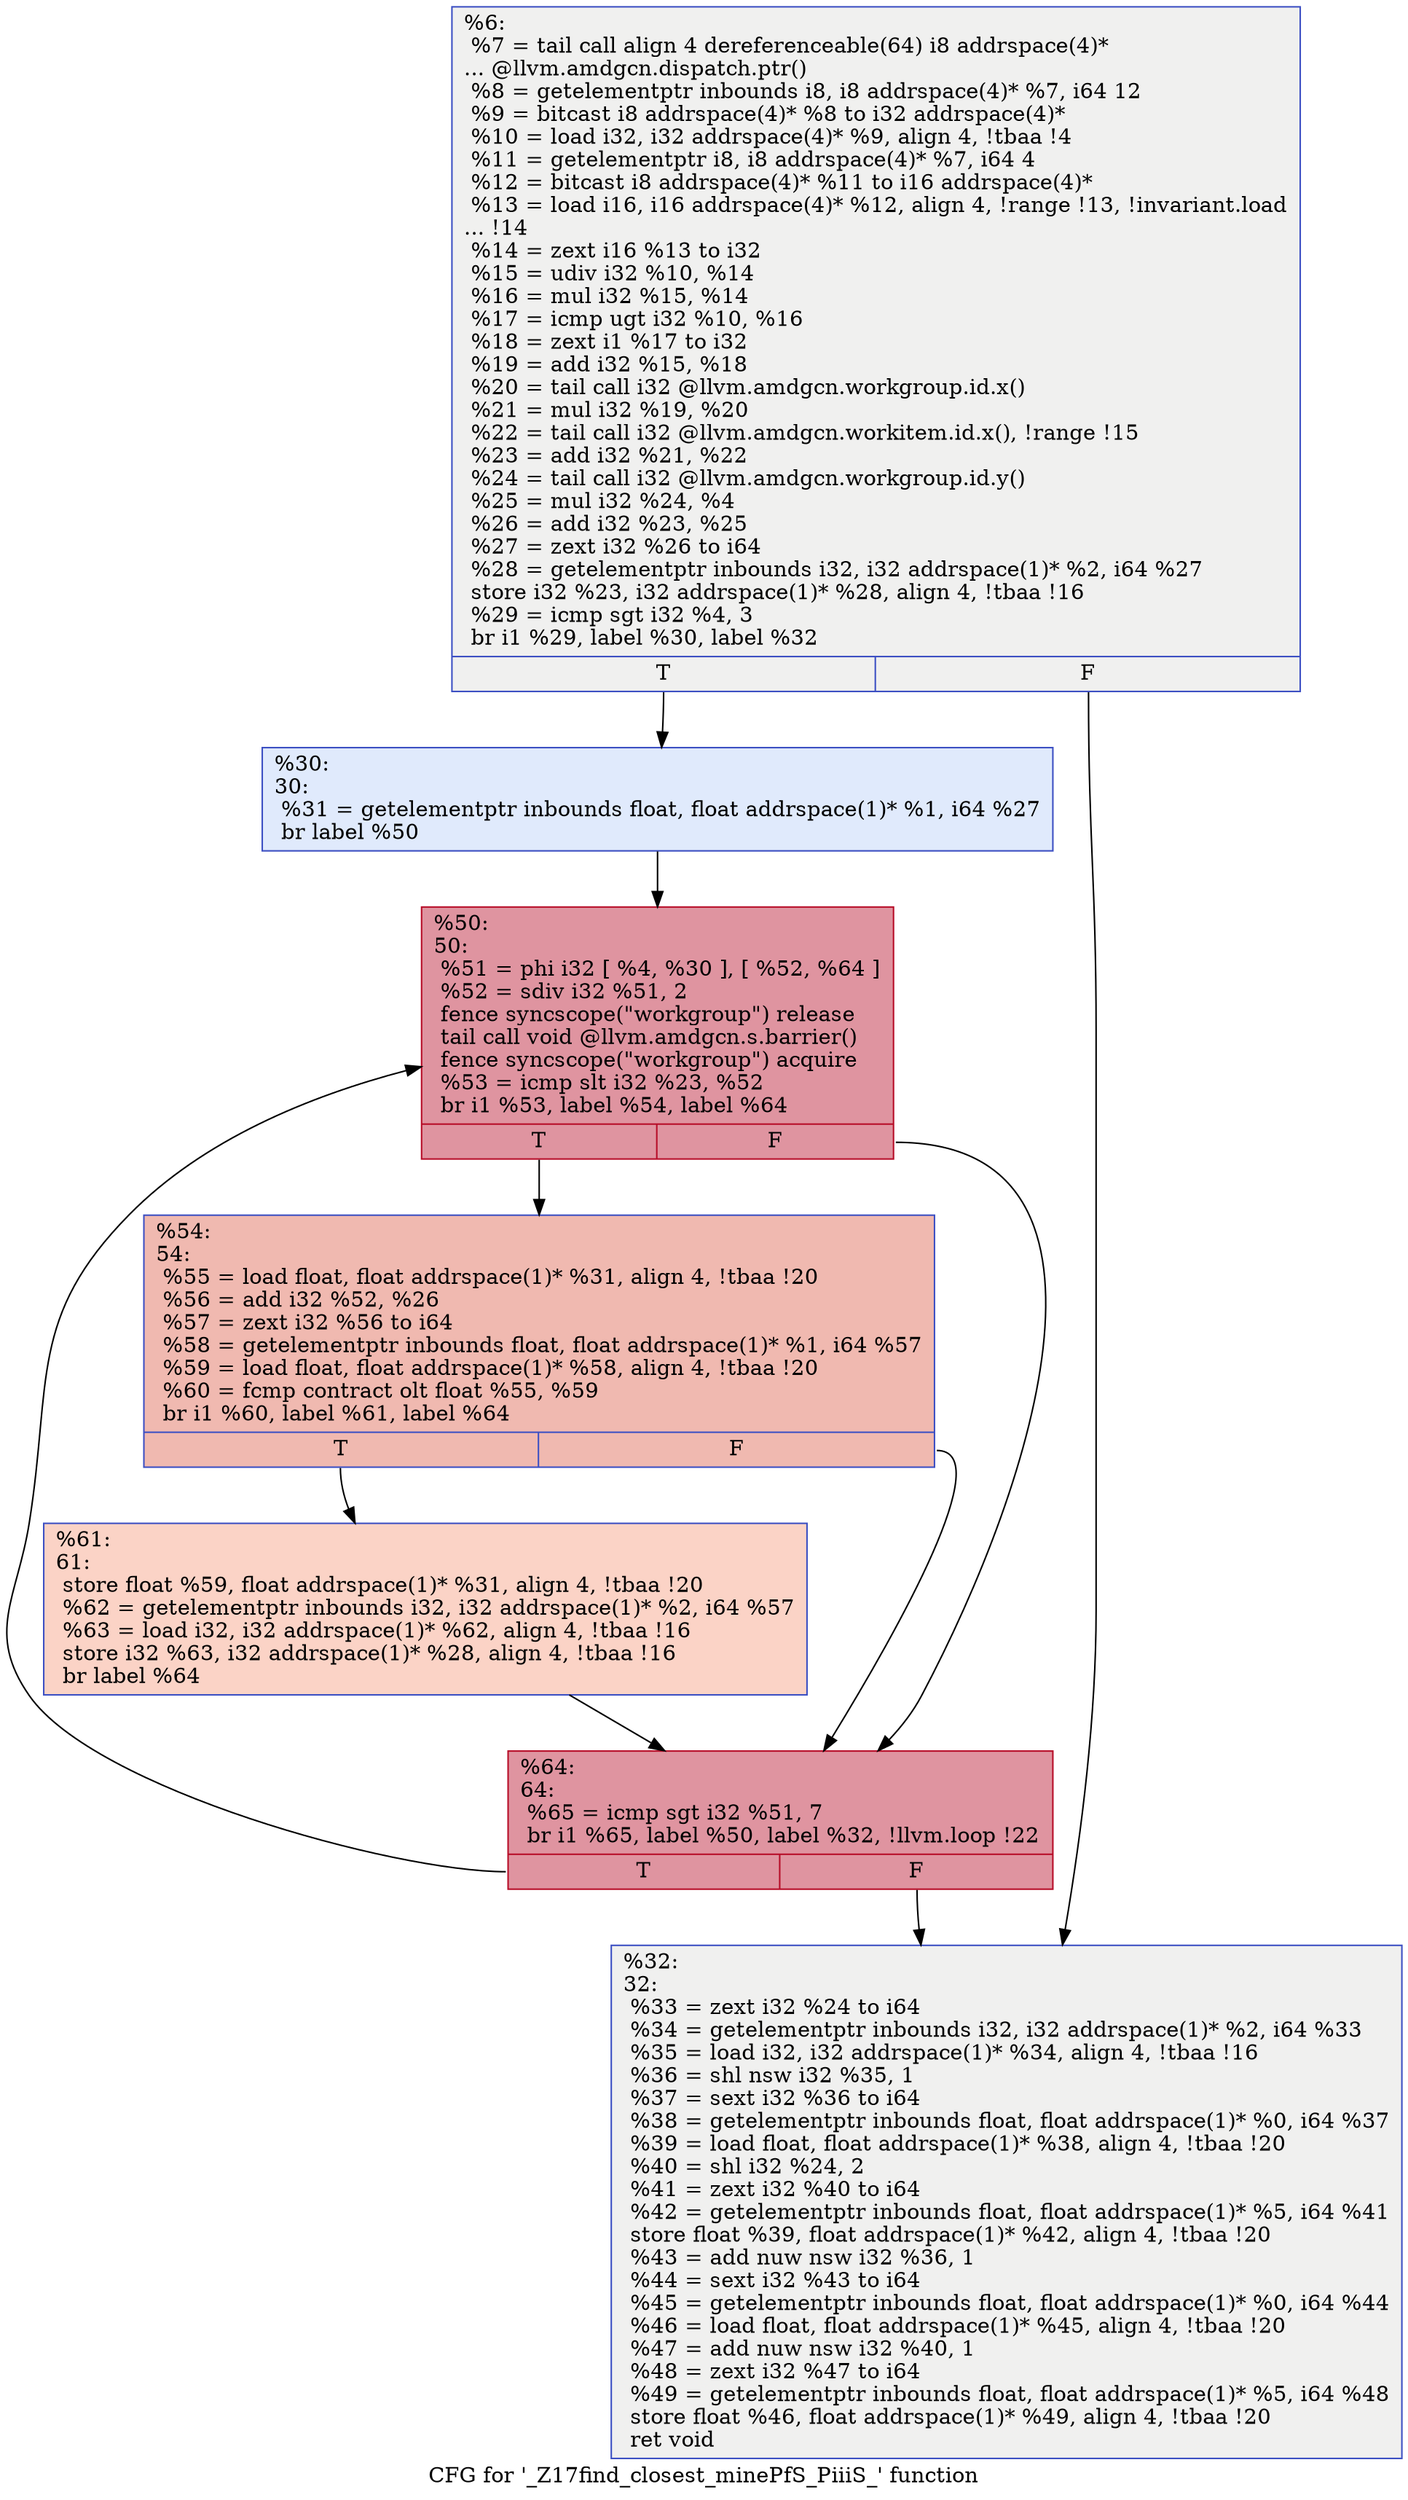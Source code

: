 digraph "CFG for '_Z17find_closest_minePfS_PiiiS_' function" {
	label="CFG for '_Z17find_closest_minePfS_PiiiS_' function";

	Node0x5b31e40 [shape=record,color="#3d50c3ff", style=filled, fillcolor="#dedcdb70",label="{%6:\l  %7 = tail call align 4 dereferenceable(64) i8 addrspace(4)*\l... @llvm.amdgcn.dispatch.ptr()\l  %8 = getelementptr inbounds i8, i8 addrspace(4)* %7, i64 12\l  %9 = bitcast i8 addrspace(4)* %8 to i32 addrspace(4)*\l  %10 = load i32, i32 addrspace(4)* %9, align 4, !tbaa !4\l  %11 = getelementptr i8, i8 addrspace(4)* %7, i64 4\l  %12 = bitcast i8 addrspace(4)* %11 to i16 addrspace(4)*\l  %13 = load i16, i16 addrspace(4)* %12, align 4, !range !13, !invariant.load\l... !14\l  %14 = zext i16 %13 to i32\l  %15 = udiv i32 %10, %14\l  %16 = mul i32 %15, %14\l  %17 = icmp ugt i32 %10, %16\l  %18 = zext i1 %17 to i32\l  %19 = add i32 %15, %18\l  %20 = tail call i32 @llvm.amdgcn.workgroup.id.x()\l  %21 = mul i32 %19, %20\l  %22 = tail call i32 @llvm.amdgcn.workitem.id.x(), !range !15\l  %23 = add i32 %21, %22\l  %24 = tail call i32 @llvm.amdgcn.workgroup.id.y()\l  %25 = mul i32 %24, %4\l  %26 = add i32 %23, %25\l  %27 = zext i32 %26 to i64\l  %28 = getelementptr inbounds i32, i32 addrspace(1)* %2, i64 %27\l  store i32 %23, i32 addrspace(1)* %28, align 4, !tbaa !16\l  %29 = icmp sgt i32 %4, 3\l  br i1 %29, label %30, label %32\l|{<s0>T|<s1>F}}"];
	Node0x5b31e40:s0 -> Node0x5b34950;
	Node0x5b31e40:s1 -> Node0x5b349e0;
	Node0x5b34950 [shape=record,color="#3d50c3ff", style=filled, fillcolor="#b9d0f970",label="{%30:\l30:                                               \l  %31 = getelementptr inbounds float, float addrspace(1)* %1, i64 %27\l  br label %50\l}"];
	Node0x5b34950 -> Node0x5b34bc0;
	Node0x5b349e0 [shape=record,color="#3d50c3ff", style=filled, fillcolor="#dedcdb70",label="{%32:\l32:                                               \l  %33 = zext i32 %24 to i64\l  %34 = getelementptr inbounds i32, i32 addrspace(1)* %2, i64 %33\l  %35 = load i32, i32 addrspace(1)* %34, align 4, !tbaa !16\l  %36 = shl nsw i32 %35, 1\l  %37 = sext i32 %36 to i64\l  %38 = getelementptr inbounds float, float addrspace(1)* %0, i64 %37\l  %39 = load float, float addrspace(1)* %38, align 4, !tbaa !20\l  %40 = shl i32 %24, 2\l  %41 = zext i32 %40 to i64\l  %42 = getelementptr inbounds float, float addrspace(1)* %5, i64 %41\l  store float %39, float addrspace(1)* %42, align 4, !tbaa !20\l  %43 = add nuw nsw i32 %36, 1\l  %44 = sext i32 %43 to i64\l  %45 = getelementptr inbounds float, float addrspace(1)* %0, i64 %44\l  %46 = load float, float addrspace(1)* %45, align 4, !tbaa !20\l  %47 = add nuw nsw i32 %40, 1\l  %48 = zext i32 %47 to i64\l  %49 = getelementptr inbounds float, float addrspace(1)* %5, i64 %48\l  store float %46, float addrspace(1)* %49, align 4, !tbaa !20\l  ret void\l}"];
	Node0x5b34bc0 [shape=record,color="#b70d28ff", style=filled, fillcolor="#b70d2870",label="{%50:\l50:                                               \l  %51 = phi i32 [ %4, %30 ], [ %52, %64 ]\l  %52 = sdiv i32 %51, 2\l  fence syncscope(\"workgroup\") release\l  tail call void @llvm.amdgcn.s.barrier()\l  fence syncscope(\"workgroup\") acquire\l  %53 = icmp slt i32 %23, %52\l  br i1 %53, label %54, label %64\l|{<s0>T|<s1>F}}"];
	Node0x5b34bc0:s0 -> Node0x5b36a90;
	Node0x5b34bc0:s1 -> Node0x5b36590;
	Node0x5b36a90 [shape=record,color="#3d50c3ff", style=filled, fillcolor="#de614d70",label="{%54:\l54:                                               \l  %55 = load float, float addrspace(1)* %31, align 4, !tbaa !20\l  %56 = add i32 %52, %26\l  %57 = zext i32 %56 to i64\l  %58 = getelementptr inbounds float, float addrspace(1)* %1, i64 %57\l  %59 = load float, float addrspace(1)* %58, align 4, !tbaa !20\l  %60 = fcmp contract olt float %55, %59\l  br i1 %60, label %61, label %64\l|{<s0>T|<s1>F}}"];
	Node0x5b36a90:s0 -> Node0x5b36ee0;
	Node0x5b36a90:s1 -> Node0x5b36590;
	Node0x5b36ee0 [shape=record,color="#3d50c3ff", style=filled, fillcolor="#f59c7d70",label="{%61:\l61:                                               \l  store float %59, float addrspace(1)* %31, align 4, !tbaa !20\l  %62 = getelementptr inbounds i32, i32 addrspace(1)* %2, i64 %57\l  %63 = load i32, i32 addrspace(1)* %62, align 4, !tbaa !16\l  store i32 %63, i32 addrspace(1)* %28, align 4, !tbaa !16\l  br label %64\l}"];
	Node0x5b36ee0 -> Node0x5b36590;
	Node0x5b36590 [shape=record,color="#b70d28ff", style=filled, fillcolor="#b70d2870",label="{%64:\l64:                                               \l  %65 = icmp sgt i32 %51, 7\l  br i1 %65, label %50, label %32, !llvm.loop !22\l|{<s0>T|<s1>F}}"];
	Node0x5b36590:s0 -> Node0x5b34bc0;
	Node0x5b36590:s1 -> Node0x5b349e0;
}
